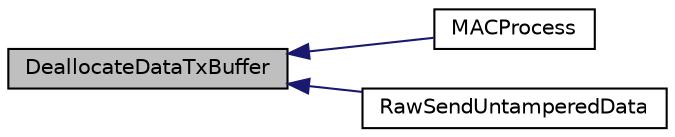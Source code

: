 digraph "DeallocateDataTxBuffer"
{
  edge [fontname="Helvetica",fontsize="10",labelfontname="Helvetica",labelfontsize="10"];
  node [fontname="Helvetica",fontsize="10",shape=record];
  rankdir="LR";
  Node1 [label="DeallocateDataTxBuffer",height=0.2,width=0.4,color="black", fillcolor="grey75", style="filled", fontcolor="black"];
  Node1 -> Node2 [dir="back",color="midnightblue",fontsize="10",style="solid",fontname="Helvetica"];
  Node2 [label="MACProcess",height=0.2,width=0.4,color="black", fillcolor="white", style="filled",URL="$_w_f_mac_8c.html#a74c4ae494d118879a5d3798a74c3b905"];
  Node1 -> Node3 [dir="back",color="midnightblue",fontsize="10",style="solid",fontname="Helvetica"];
  Node3 [label="RawSendUntamperedData",height=0.2,width=0.4,color="black", fillcolor="white", style="filled",URL="$_w_f_mac_8c.html#ac4b1209e343829937708405b184890da"];
}
